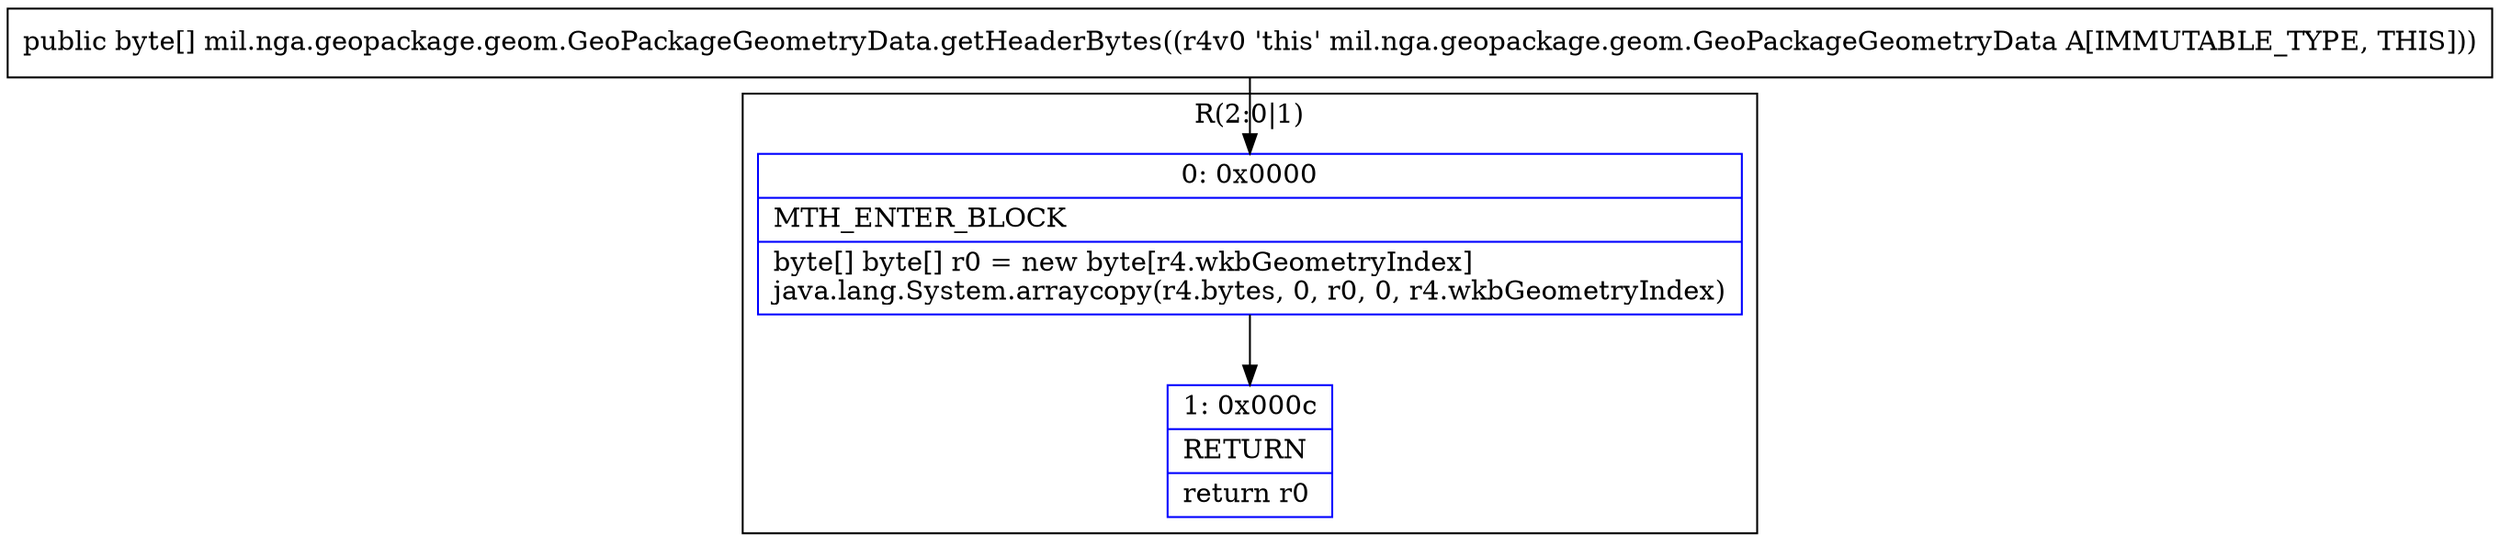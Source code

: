 digraph "CFG formil.nga.geopackage.geom.GeoPackageGeometryData.getHeaderBytes()[B" {
subgraph cluster_Region_1312276051 {
label = "R(2:0|1)";
node [shape=record,color=blue];
Node_0 [shape=record,label="{0\:\ 0x0000|MTH_ENTER_BLOCK\l|byte[] byte[] r0 = new byte[r4.wkbGeometryIndex]\ljava.lang.System.arraycopy(r4.bytes, 0, r0, 0, r4.wkbGeometryIndex)\l}"];
Node_1 [shape=record,label="{1\:\ 0x000c|RETURN\l|return r0\l}"];
}
MethodNode[shape=record,label="{public byte[] mil.nga.geopackage.geom.GeoPackageGeometryData.getHeaderBytes((r4v0 'this' mil.nga.geopackage.geom.GeoPackageGeometryData A[IMMUTABLE_TYPE, THIS])) }"];
MethodNode -> Node_0;
Node_0 -> Node_1;
}

